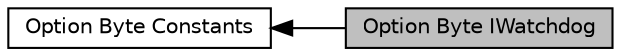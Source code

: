 digraph "Option Byte IWatchdog"
{
  edge [fontname="Helvetica",fontsize="10",labelfontname="Helvetica",labelfontsize="10"];
  node [fontname="Helvetica",fontsize="10",shape=box];
  rankdir=LR;
  Node2 [label="Option Byte Constants",height=0.2,width=0.4,color="black", fillcolor="white", style="filled",URL="$group___f_l_a_s_h_ex___option_byte___constants.html",tooltip=" "];
  Node1 [label="Option Byte IWatchdog",height=0.2,width=0.4,color="black", fillcolor="grey75", style="filled", fontcolor="black",tooltip=" "];
  Node2->Node1 [shape=plaintext, dir="back", style="solid"];
}
